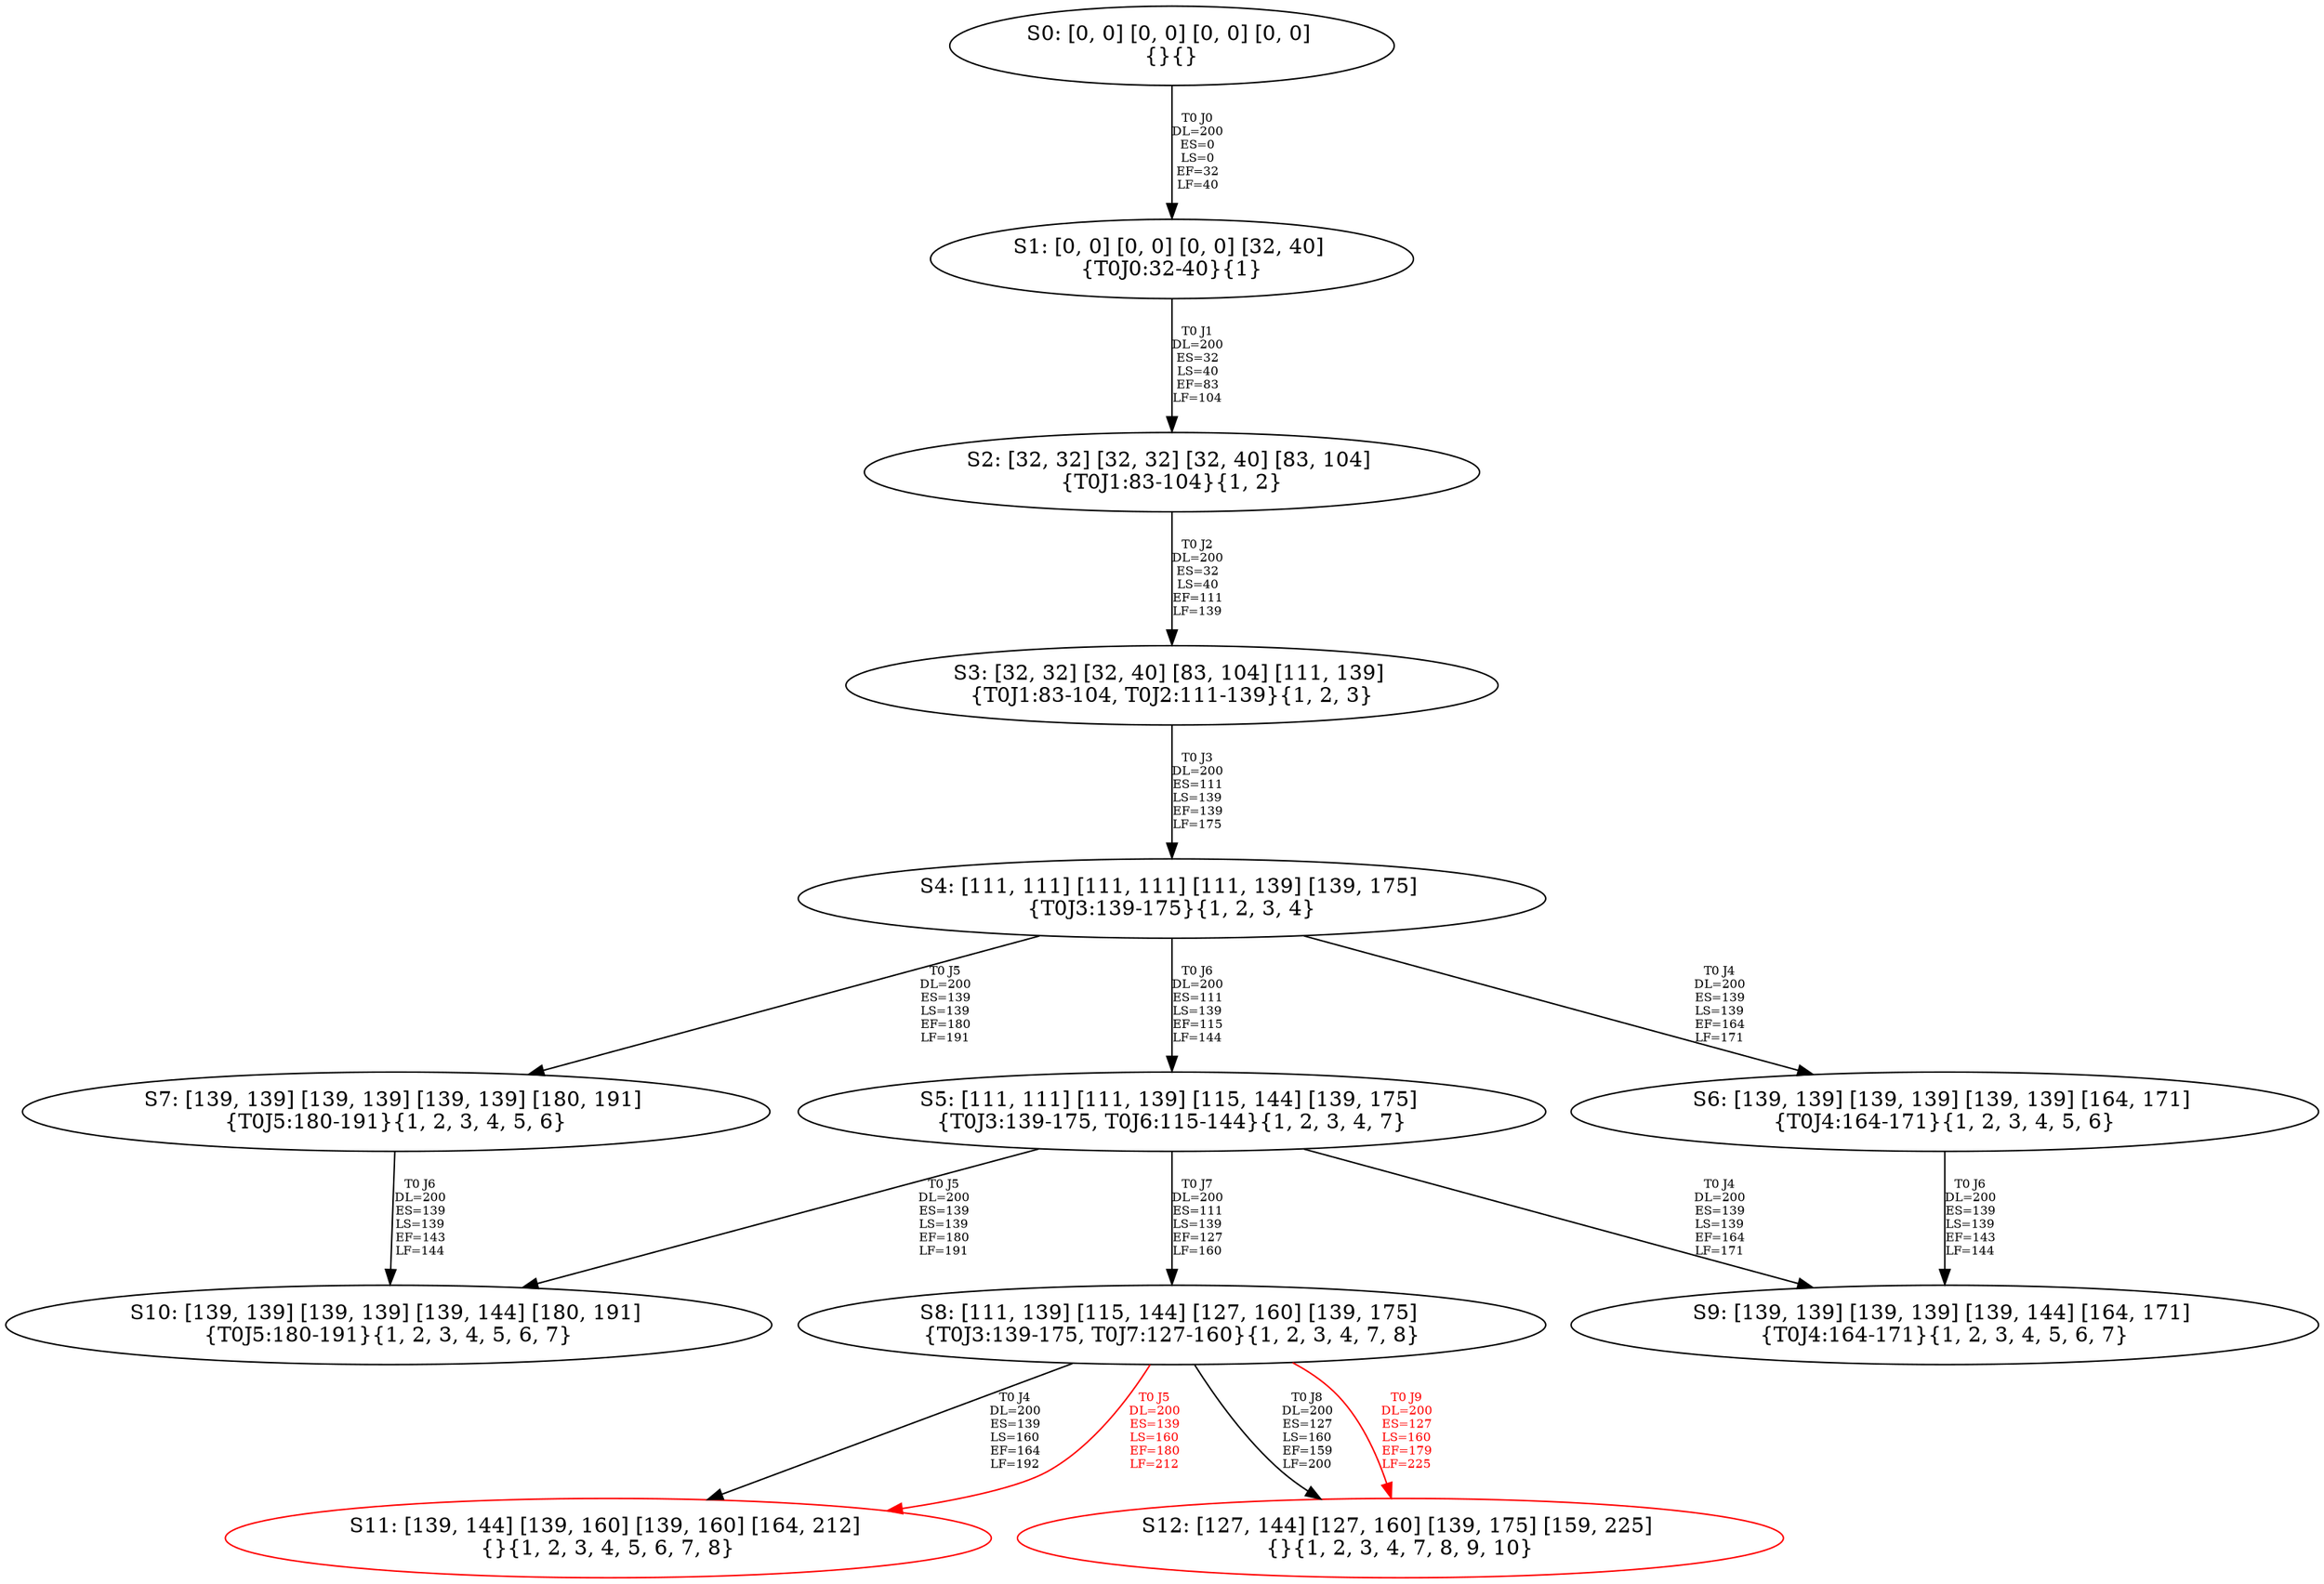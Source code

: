 digraph {
	S0[label="S0: [0, 0] [0, 0] [0, 0] [0, 0] \n{}{}"];
	S1[label="S1: [0, 0] [0, 0] [0, 0] [32, 40] \n{T0J0:32-40}{1}"];
	S2[label="S2: [32, 32] [32, 32] [32, 40] [83, 104] \n{T0J1:83-104}{1, 2}"];
	S3[label="S3: [32, 32] [32, 40] [83, 104] [111, 139] \n{T0J1:83-104, T0J2:111-139}{1, 2, 3}"];
	S4[label="S4: [111, 111] [111, 111] [111, 139] [139, 175] \n{T0J3:139-175}{1, 2, 3, 4}"];
	S5[label="S5: [111, 111] [111, 139] [115, 144] [139, 175] \n{T0J3:139-175, T0J6:115-144}{1, 2, 3, 4, 7}"];
	S6[label="S6: [139, 139] [139, 139] [139, 139] [164, 171] \n{T0J4:164-171}{1, 2, 3, 4, 5, 6}"];
	S7[label="S7: [139, 139] [139, 139] [139, 139] [180, 191] \n{T0J5:180-191}{1, 2, 3, 4, 5, 6}"];
	S8[label="S8: [111, 139] [115, 144] [127, 160] [139, 175] \n{T0J3:139-175, T0J7:127-160}{1, 2, 3, 4, 7, 8}"];
	S9[label="S9: [139, 139] [139, 139] [139, 144] [164, 171] \n{T0J4:164-171}{1, 2, 3, 4, 5, 6, 7}"];
	S10[label="S10: [139, 139] [139, 139] [139, 144] [180, 191] \n{T0J5:180-191}{1, 2, 3, 4, 5, 6, 7}"];
	S11[label="S11: [139, 144] [139, 160] [139, 160] [164, 212] \n{}{1, 2, 3, 4, 5, 6, 7, 8}"];
	S12[label="S12: [127, 144] [127, 160] [139, 175] [159, 225] \n{}{1, 2, 3, 4, 7, 8, 9, 10}"];
	S0 -> S1[label="T0 J0\nDL=200\nES=0\nLS=0\nEF=32\nLF=40",fontsize=8];
	S1 -> S2[label="T0 J1\nDL=200\nES=32\nLS=40\nEF=83\nLF=104",fontsize=8];
	S2 -> S3[label="T0 J2\nDL=200\nES=32\nLS=40\nEF=111\nLF=139",fontsize=8];
	S3 -> S4[label="T0 J3\nDL=200\nES=111\nLS=139\nEF=139\nLF=175",fontsize=8];
	S4 -> S6[label="T0 J4\nDL=200\nES=139\nLS=139\nEF=164\nLF=171",fontsize=8];
	S4 -> S7[label="T0 J5\nDL=200\nES=139\nLS=139\nEF=180\nLF=191",fontsize=8];
	S4 -> S5[label="T0 J6\nDL=200\nES=111\nLS=139\nEF=115\nLF=144",fontsize=8];
	S5 -> S9[label="T0 J4\nDL=200\nES=139\nLS=139\nEF=164\nLF=171",fontsize=8];
	S5 -> S10[label="T0 J5\nDL=200\nES=139\nLS=139\nEF=180\nLF=191",fontsize=8];
	S5 -> S8[label="T0 J7\nDL=200\nES=111\nLS=139\nEF=127\nLF=160",fontsize=8];
	S6 -> S9[label="T0 J6\nDL=200\nES=139\nLS=139\nEF=143\nLF=144",fontsize=8];
	S7 -> S10[label="T0 J6\nDL=200\nES=139\nLS=139\nEF=143\nLF=144",fontsize=8];
	S8 -> S11[label="T0 J4\nDL=200\nES=139\nLS=160\nEF=164\nLF=192",fontsize=8];
	S8 -> S11[label="T0 J5\nDL=200\nES=139\nLS=160\nEF=180\nLF=212",color=Red,fontcolor=Red,fontsize=8];
S11[color=Red];
	S8 -> S12[label="T0 J8\nDL=200\nES=127\nLS=160\nEF=159\nLF=200",fontsize=8];
	S8 -> S12[label="T0 J9\nDL=200\nES=127\nLS=160\nEF=179\nLF=225",color=Red,fontcolor=Red,fontsize=8];
S12[color=Red];
}
